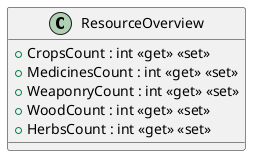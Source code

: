 @startuml
class ResourceOverview {
    + CropsCount : int <<get>> <<set>>
    + MedicinesCount : int <<get>> <<set>>
    + WeaponryCount : int <<get>> <<set>>
    + WoodCount : int <<get>> <<set>>
    + HerbsCount : int <<get>> <<set>>
}
@enduml

